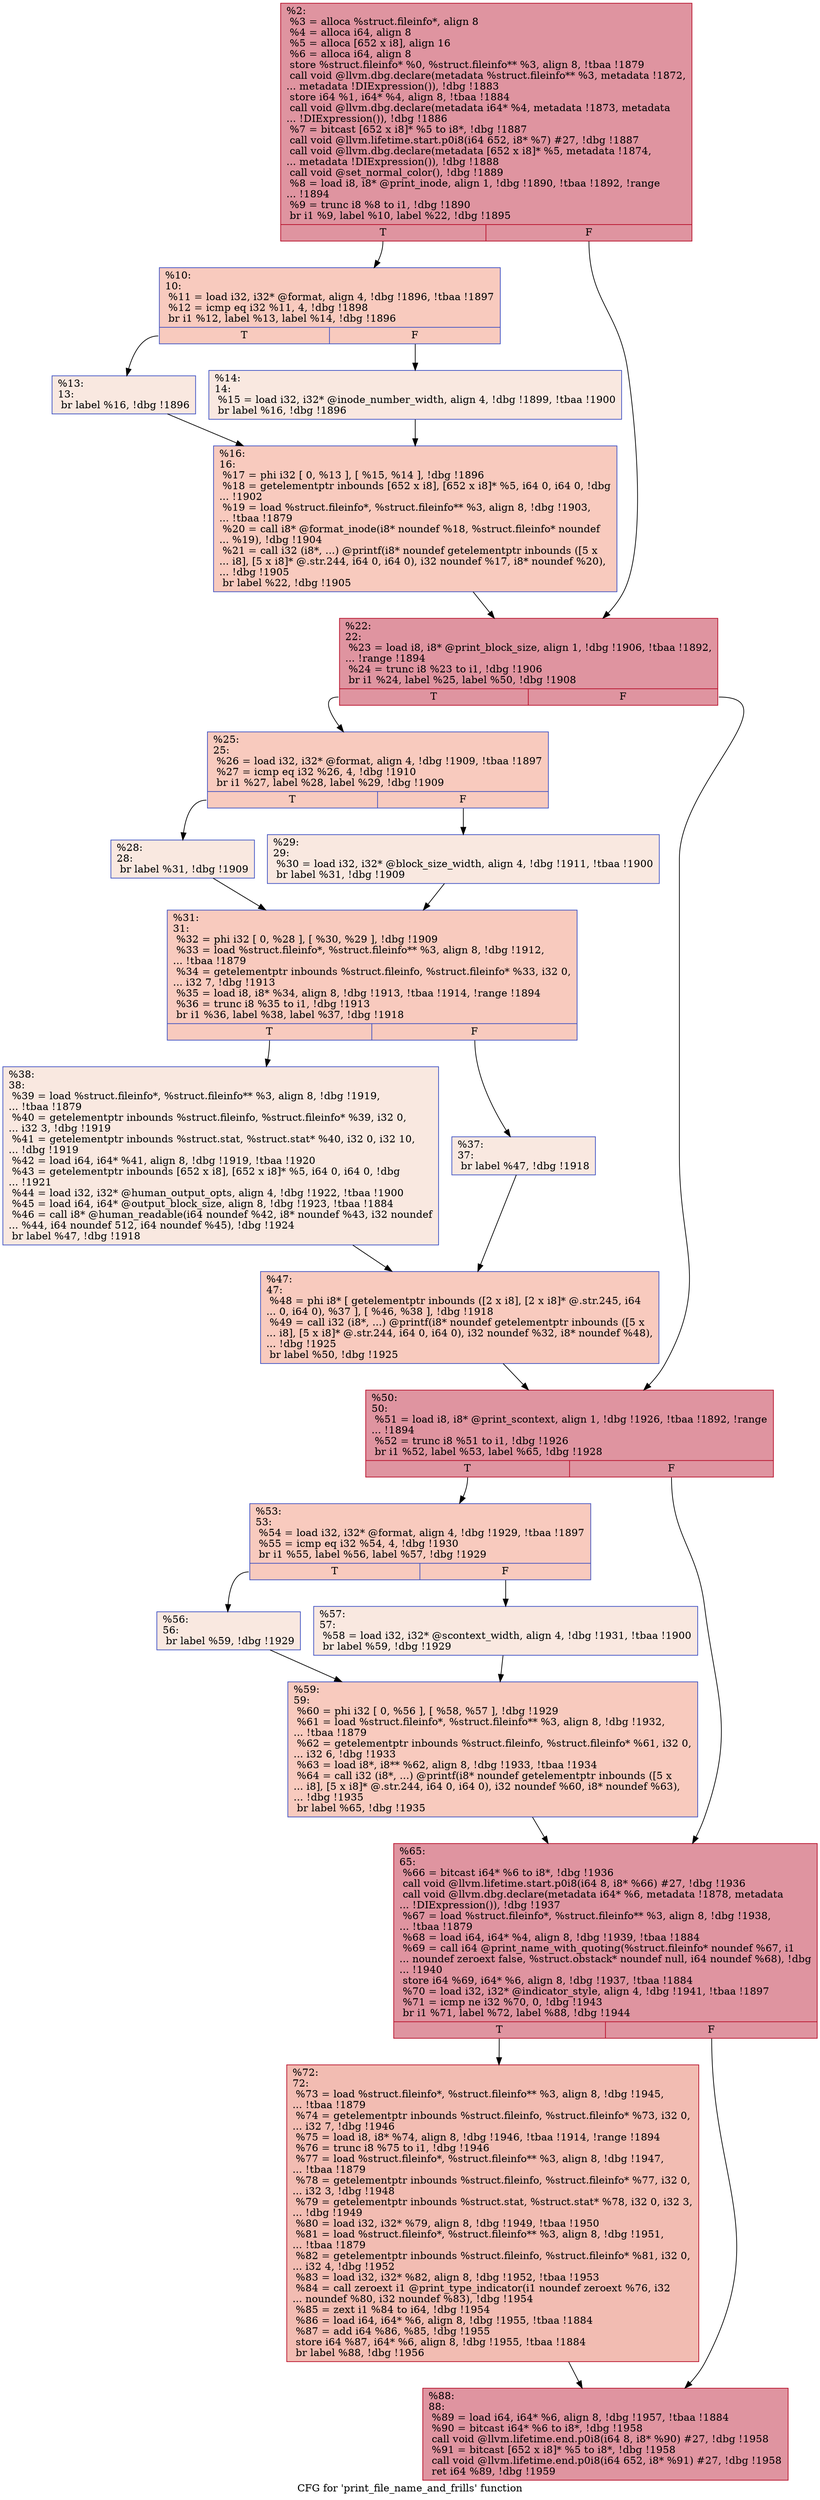 digraph "CFG for 'print_file_name_and_frills' function" {
	label="CFG for 'print_file_name_and_frills' function";

	Node0x2036100 [shape=record,color="#b70d28ff", style=filled, fillcolor="#b70d2870",label="{%2:\l  %3 = alloca %struct.fileinfo*, align 8\l  %4 = alloca i64, align 8\l  %5 = alloca [652 x i8], align 16\l  %6 = alloca i64, align 8\l  store %struct.fileinfo* %0, %struct.fileinfo** %3, align 8, !tbaa !1879\l  call void @llvm.dbg.declare(metadata %struct.fileinfo** %3, metadata !1872,\l... metadata !DIExpression()), !dbg !1883\l  store i64 %1, i64* %4, align 8, !tbaa !1884\l  call void @llvm.dbg.declare(metadata i64* %4, metadata !1873, metadata\l... !DIExpression()), !dbg !1886\l  %7 = bitcast [652 x i8]* %5 to i8*, !dbg !1887\l  call void @llvm.lifetime.start.p0i8(i64 652, i8* %7) #27, !dbg !1887\l  call void @llvm.dbg.declare(metadata [652 x i8]* %5, metadata !1874,\l... metadata !DIExpression()), !dbg !1888\l  call void @set_normal_color(), !dbg !1889\l  %8 = load i8, i8* @print_inode, align 1, !dbg !1890, !tbaa !1892, !range\l... !1894\l  %9 = trunc i8 %8 to i1, !dbg !1890\l  br i1 %9, label %10, label %22, !dbg !1895\l|{<s0>T|<s1>F}}"];
	Node0x2036100:s0 -> Node0x20374b0;
	Node0x2036100:s1 -> Node0x20375f0;
	Node0x20374b0 [shape=record,color="#3d50c3ff", style=filled, fillcolor="#ef886b70",label="{%10:\l10:                                               \l  %11 = load i32, i32* @format, align 4, !dbg !1896, !tbaa !1897\l  %12 = icmp eq i32 %11, 4, !dbg !1898\l  br i1 %12, label %13, label %14, !dbg !1896\l|{<s0>T|<s1>F}}"];
	Node0x20374b0:s0 -> Node0x2037500;
	Node0x20374b0:s1 -> Node0x2037550;
	Node0x2037500 [shape=record,color="#3d50c3ff", style=filled, fillcolor="#f1ccb870",label="{%13:\l13:                                               \l  br label %16, !dbg !1896\l}"];
	Node0x2037500 -> Node0x20375a0;
	Node0x2037550 [shape=record,color="#3d50c3ff", style=filled, fillcolor="#f1ccb870",label="{%14:\l14:                                               \l  %15 = load i32, i32* @inode_number_width, align 4, !dbg !1899, !tbaa !1900\l  br label %16, !dbg !1896\l}"];
	Node0x2037550 -> Node0x20375a0;
	Node0x20375a0 [shape=record,color="#3d50c3ff", style=filled, fillcolor="#ef886b70",label="{%16:\l16:                                               \l  %17 = phi i32 [ 0, %13 ], [ %15, %14 ], !dbg !1896\l  %18 = getelementptr inbounds [652 x i8], [652 x i8]* %5, i64 0, i64 0, !dbg\l... !1902\l  %19 = load %struct.fileinfo*, %struct.fileinfo** %3, align 8, !dbg !1903,\l... !tbaa !1879\l  %20 = call i8* @format_inode(i8* noundef %18, %struct.fileinfo* noundef\l... %19), !dbg !1904\l  %21 = call i32 (i8*, ...) @printf(i8* noundef getelementptr inbounds ([5 x\l... i8], [5 x i8]* @.str.244, i64 0, i64 0), i32 noundef %17, i8* noundef %20),\l... !dbg !1905\l  br label %22, !dbg !1905\l}"];
	Node0x20375a0 -> Node0x20375f0;
	Node0x20375f0 [shape=record,color="#b70d28ff", style=filled, fillcolor="#b70d2870",label="{%22:\l22:                                               \l  %23 = load i8, i8* @print_block_size, align 1, !dbg !1906, !tbaa !1892,\l... !range !1894\l  %24 = trunc i8 %23 to i1, !dbg !1906\l  br i1 %24, label %25, label %50, !dbg !1908\l|{<s0>T|<s1>F}}"];
	Node0x20375f0:s0 -> Node0x2037640;
	Node0x20375f0:s1 -> Node0x2037870;
	Node0x2037640 [shape=record,color="#3d50c3ff", style=filled, fillcolor="#ef886b70",label="{%25:\l25:                                               \l  %26 = load i32, i32* @format, align 4, !dbg !1909, !tbaa !1897\l  %27 = icmp eq i32 %26, 4, !dbg !1910\l  br i1 %27, label %28, label %29, !dbg !1909\l|{<s0>T|<s1>F}}"];
	Node0x2037640:s0 -> Node0x2037690;
	Node0x2037640:s1 -> Node0x20376e0;
	Node0x2037690 [shape=record,color="#3d50c3ff", style=filled, fillcolor="#f1ccb870",label="{%28:\l28:                                               \l  br label %31, !dbg !1909\l}"];
	Node0x2037690 -> Node0x2037730;
	Node0x20376e0 [shape=record,color="#3d50c3ff", style=filled, fillcolor="#f1ccb870",label="{%29:\l29:                                               \l  %30 = load i32, i32* @block_size_width, align 4, !dbg !1911, !tbaa !1900\l  br label %31, !dbg !1909\l}"];
	Node0x20376e0 -> Node0x2037730;
	Node0x2037730 [shape=record,color="#3d50c3ff", style=filled, fillcolor="#ef886b70",label="{%31:\l31:                                               \l  %32 = phi i32 [ 0, %28 ], [ %30, %29 ], !dbg !1909\l  %33 = load %struct.fileinfo*, %struct.fileinfo** %3, align 8, !dbg !1912,\l... !tbaa !1879\l  %34 = getelementptr inbounds %struct.fileinfo, %struct.fileinfo* %33, i32 0,\l... i32 7, !dbg !1913\l  %35 = load i8, i8* %34, align 8, !dbg !1913, !tbaa !1914, !range !1894\l  %36 = trunc i8 %35 to i1, !dbg !1913\l  br i1 %36, label %38, label %37, !dbg !1918\l|{<s0>T|<s1>F}}"];
	Node0x2037730:s0 -> Node0x20377d0;
	Node0x2037730:s1 -> Node0x2037780;
	Node0x2037780 [shape=record,color="#3d50c3ff", style=filled, fillcolor="#f1ccb870",label="{%37:\l37:                                               \l  br label %47, !dbg !1918\l}"];
	Node0x2037780 -> Node0x2037820;
	Node0x20377d0 [shape=record,color="#3d50c3ff", style=filled, fillcolor="#f1ccb870",label="{%38:\l38:                                               \l  %39 = load %struct.fileinfo*, %struct.fileinfo** %3, align 8, !dbg !1919,\l... !tbaa !1879\l  %40 = getelementptr inbounds %struct.fileinfo, %struct.fileinfo* %39, i32 0,\l... i32 3, !dbg !1919\l  %41 = getelementptr inbounds %struct.stat, %struct.stat* %40, i32 0, i32 10,\l... !dbg !1919\l  %42 = load i64, i64* %41, align 8, !dbg !1919, !tbaa !1920\l  %43 = getelementptr inbounds [652 x i8], [652 x i8]* %5, i64 0, i64 0, !dbg\l... !1921\l  %44 = load i32, i32* @human_output_opts, align 4, !dbg !1922, !tbaa !1900\l  %45 = load i64, i64* @output_block_size, align 8, !dbg !1923, !tbaa !1884\l  %46 = call i8* @human_readable(i64 noundef %42, i8* noundef %43, i32 noundef\l... %44, i64 noundef 512, i64 noundef %45), !dbg !1924\l  br label %47, !dbg !1918\l}"];
	Node0x20377d0 -> Node0x2037820;
	Node0x2037820 [shape=record,color="#3d50c3ff", style=filled, fillcolor="#ef886b70",label="{%47:\l47:                                               \l  %48 = phi i8* [ getelementptr inbounds ([2 x i8], [2 x i8]* @.str.245, i64\l... 0, i64 0), %37 ], [ %46, %38 ], !dbg !1918\l  %49 = call i32 (i8*, ...) @printf(i8* noundef getelementptr inbounds ([5 x\l... i8], [5 x i8]* @.str.244, i64 0, i64 0), i32 noundef %32, i8* noundef %48),\l... !dbg !1925\l  br label %50, !dbg !1925\l}"];
	Node0x2037820 -> Node0x2037870;
	Node0x2037870 [shape=record,color="#b70d28ff", style=filled, fillcolor="#b70d2870",label="{%50:\l50:                                               \l  %51 = load i8, i8* @print_scontext, align 1, !dbg !1926, !tbaa !1892, !range\l... !1894\l  %52 = trunc i8 %51 to i1, !dbg !1926\l  br i1 %52, label %53, label %65, !dbg !1928\l|{<s0>T|<s1>F}}"];
	Node0x2037870:s0 -> Node0x20378c0;
	Node0x2037870:s1 -> Node0x2037a00;
	Node0x20378c0 [shape=record,color="#3d50c3ff", style=filled, fillcolor="#ef886b70",label="{%53:\l53:                                               \l  %54 = load i32, i32* @format, align 4, !dbg !1929, !tbaa !1897\l  %55 = icmp eq i32 %54, 4, !dbg !1930\l  br i1 %55, label %56, label %57, !dbg !1929\l|{<s0>T|<s1>F}}"];
	Node0x20378c0:s0 -> Node0x2037910;
	Node0x20378c0:s1 -> Node0x2037960;
	Node0x2037910 [shape=record,color="#3d50c3ff", style=filled, fillcolor="#f1ccb870",label="{%56:\l56:                                               \l  br label %59, !dbg !1929\l}"];
	Node0x2037910 -> Node0x20379b0;
	Node0x2037960 [shape=record,color="#3d50c3ff", style=filled, fillcolor="#f1ccb870",label="{%57:\l57:                                               \l  %58 = load i32, i32* @scontext_width, align 4, !dbg !1931, !tbaa !1900\l  br label %59, !dbg !1929\l}"];
	Node0x2037960 -> Node0x20379b0;
	Node0x20379b0 [shape=record,color="#3d50c3ff", style=filled, fillcolor="#ef886b70",label="{%59:\l59:                                               \l  %60 = phi i32 [ 0, %56 ], [ %58, %57 ], !dbg !1929\l  %61 = load %struct.fileinfo*, %struct.fileinfo** %3, align 8, !dbg !1932,\l... !tbaa !1879\l  %62 = getelementptr inbounds %struct.fileinfo, %struct.fileinfo* %61, i32 0,\l... i32 6, !dbg !1933\l  %63 = load i8*, i8** %62, align 8, !dbg !1933, !tbaa !1934\l  %64 = call i32 (i8*, ...) @printf(i8* noundef getelementptr inbounds ([5 x\l... i8], [5 x i8]* @.str.244, i64 0, i64 0), i32 noundef %60, i8* noundef %63),\l... !dbg !1935\l  br label %65, !dbg !1935\l}"];
	Node0x20379b0 -> Node0x2037a00;
	Node0x2037a00 [shape=record,color="#b70d28ff", style=filled, fillcolor="#b70d2870",label="{%65:\l65:                                               \l  %66 = bitcast i64* %6 to i8*, !dbg !1936\l  call void @llvm.lifetime.start.p0i8(i64 8, i8* %66) #27, !dbg !1936\l  call void @llvm.dbg.declare(metadata i64* %6, metadata !1878, metadata\l... !DIExpression()), !dbg !1937\l  %67 = load %struct.fileinfo*, %struct.fileinfo** %3, align 8, !dbg !1938,\l... !tbaa !1879\l  %68 = load i64, i64* %4, align 8, !dbg !1939, !tbaa !1884\l  %69 = call i64 @print_name_with_quoting(%struct.fileinfo* noundef %67, i1\l... noundef zeroext false, %struct.obstack* noundef null, i64 noundef %68), !dbg\l... !1940\l  store i64 %69, i64* %6, align 8, !dbg !1937, !tbaa !1884\l  %70 = load i32, i32* @indicator_style, align 4, !dbg !1941, !tbaa !1897\l  %71 = icmp ne i32 %70, 0, !dbg !1943\l  br i1 %71, label %72, label %88, !dbg !1944\l|{<s0>T|<s1>F}}"];
	Node0x2037a00:s0 -> Node0x2037a50;
	Node0x2037a00:s1 -> Node0x2037aa0;
	Node0x2037a50 [shape=record,color="#b70d28ff", style=filled, fillcolor="#e1675170",label="{%72:\l72:                                               \l  %73 = load %struct.fileinfo*, %struct.fileinfo** %3, align 8, !dbg !1945,\l... !tbaa !1879\l  %74 = getelementptr inbounds %struct.fileinfo, %struct.fileinfo* %73, i32 0,\l... i32 7, !dbg !1946\l  %75 = load i8, i8* %74, align 8, !dbg !1946, !tbaa !1914, !range !1894\l  %76 = trunc i8 %75 to i1, !dbg !1946\l  %77 = load %struct.fileinfo*, %struct.fileinfo** %3, align 8, !dbg !1947,\l... !tbaa !1879\l  %78 = getelementptr inbounds %struct.fileinfo, %struct.fileinfo* %77, i32 0,\l... i32 3, !dbg !1948\l  %79 = getelementptr inbounds %struct.stat, %struct.stat* %78, i32 0, i32 3,\l... !dbg !1949\l  %80 = load i32, i32* %79, align 8, !dbg !1949, !tbaa !1950\l  %81 = load %struct.fileinfo*, %struct.fileinfo** %3, align 8, !dbg !1951,\l... !tbaa !1879\l  %82 = getelementptr inbounds %struct.fileinfo, %struct.fileinfo* %81, i32 0,\l... i32 4, !dbg !1952\l  %83 = load i32, i32* %82, align 8, !dbg !1952, !tbaa !1953\l  %84 = call zeroext i1 @print_type_indicator(i1 noundef zeroext %76, i32\l... noundef %80, i32 noundef %83), !dbg !1954\l  %85 = zext i1 %84 to i64, !dbg !1954\l  %86 = load i64, i64* %6, align 8, !dbg !1955, !tbaa !1884\l  %87 = add i64 %86, %85, !dbg !1955\l  store i64 %87, i64* %6, align 8, !dbg !1955, !tbaa !1884\l  br label %88, !dbg !1956\l}"];
	Node0x2037a50 -> Node0x2037aa0;
	Node0x2037aa0 [shape=record,color="#b70d28ff", style=filled, fillcolor="#b70d2870",label="{%88:\l88:                                               \l  %89 = load i64, i64* %6, align 8, !dbg !1957, !tbaa !1884\l  %90 = bitcast i64* %6 to i8*, !dbg !1958\l  call void @llvm.lifetime.end.p0i8(i64 8, i8* %90) #27, !dbg !1958\l  %91 = bitcast [652 x i8]* %5 to i8*, !dbg !1958\l  call void @llvm.lifetime.end.p0i8(i64 652, i8* %91) #27, !dbg !1958\l  ret i64 %89, !dbg !1959\l}"];
}
